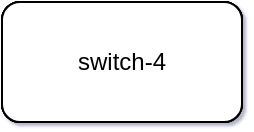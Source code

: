 <mxfile compressed="false" type="device">
    <diagram id="Page-1" name="Page-1">
      <mxGraphModel arrows="1" connect="1" dx="1360" dy="864" fold="1" grid="1" gridSize="10" guides="1" math="0" page="1" pageHeight="1169" pageScale="1" pageWidth="827" shadow="1" tooltips="1">
        <root>
          <mxCell id="0" />   
          <mxCell id="1" parent="0" />
        <object bottom_label="cisco WS-C6509" description="{&#10;    &quot;vlans&quot;: {&#10;        &quot;101&quot;: &quot;test_vlan&quot;,&#10;        &quot;200&quot;: &quot;ProdVMS&quot;&#10;    }&#10;}" id="switch-1" label="switch-1" top_label="10.1.1.1">
      <mxCell parent="1" style="rounded=1;whiteSpace=wrap;html=1;" vertex="1">
          <mxGeometry as="geometry" height="60" width="120" x="200" y="150" />
      </mxCell>
    </object><object bottom_label="cisco WS-C6509" description="{&#10;    &quot;vlans&quot;: {&#10;        &quot;101&quot;: &quot;test_vlan&quot;,&#10;        &quot;200&quot;: &quot;ProdVMS&quot;&#10;    }&#10;}" id="switch-2" label="switch-2" top_label="10.2.2.2">
      <mxCell parent="1" style="rounded=1;whiteSpace=wrap;html=1;" vertex="1">
          <mxGeometry as="geometry" height="60" width="120" x="200" y="150" />
      </mxCell>
    </object><object bottom_label="cisco WS-C3560-48TS" id="switch-3" label="switch-3" top_label="10.3.3.3">
      <mxCell parent="1" style="rounded=1;whiteSpace=wrap;html=1;" vertex="1">
          <mxGeometry as="geometry" height="60" width="120" x="200" y="150" />
      </mxCell>
    </object><object bottom_label="cisco WS-C3560-48TS" id="switch-4" label="switch-4" top_label="10.4.4.4">
      <mxCell parent="1" style="rounded=1;whiteSpace=wrap;html=1;" vertex="1">
          <mxGeometry as="geometry" height="60" width="120" x="200" y="150" />
      </mxCell>
    </object><object description="{&#10;    &quot;switch-1:Ge4/6&quot;: {&#10;        &quot;description&quot;: &quot;switch-2: trunk&quot;,&#10;        &quot;is_l2&quot;: true,&#10;        &quot;l2_mode&quot;: &quot;trunk&quot;,&#10;        &quot;lag_id&quot;: &quot;3&quot;,&#10;        &quot;lag_mode&quot;: &quot;active&quot;,&#10;        &quot;trunk_vlans&quot;: &quot;200,201,202,203,204,205&quot;&#10;    },&#10;    &quot;switch-2:Ge1/5&quot;: {&#10;        &quot;description&quot;: &quot;switch-1: trunk&quot;,&#10;        &quot;is_l2&quot;: true,&#10;        &quot;l2_mode&quot;: &quot;trunk&quot;,&#10;        &quot;lag_id&quot;: &quot;3&quot;,&#10;        &quot;lag_mode&quot;: &quot;active&quot;,&#10;        &quot;trunk_vlans&quot;: &quot;200,201,202,203,204,205&quot;&#10;    }&#10;}" id="0d1e25a0122c562fa9bc515040ed5607" label="" source="switch-1" src_label="Ge4/6" target="switch-2" trgt_label="Ge1/5">
      <mxCell edge="1" parent="1" source="switch-1" style="endArrow=none;" target="switch-2">
          <mxGeometry as="geometry" relative="1" />
      </mxCell>
    </object><object description="{&#10;    &quot;switch-1:Ge4/7&quot;: {&#10;        &quot;description&quot;: &quot;switch-2: trunk&quot;,&#10;        &quot;is_l2&quot;: true,&#10;        &quot;l2_mode&quot;: &quot;trunk&quot;,&#10;        &quot;lag_id&quot;: &quot;3&quot;,&#10;        &quot;lag_mode&quot;: &quot;active&quot;,&#10;        &quot;trunk_vlans&quot;: &quot;200,201,202,203,204,205&quot;&#10;    },&#10;    &quot;switch-2:Ge1/6&quot;: {&#10;        &quot;description&quot;: &quot;switch-1: trunk&quot;,&#10;        &quot;is_l2&quot;: true,&#10;        &quot;l2_mode&quot;: &quot;trunk&quot;,&#10;        &quot;lag_id&quot;: &quot;3&quot;,&#10;        &quot;lag_mode&quot;: &quot;active&quot;,&#10;        &quot;trunk_vlans&quot;: &quot;200,201,202,203,204,205&quot;&#10;    }&#10;}" id="a4c0ec5bee2d93141cf222a02c2430b0" label="" source="switch-1" src_label="Ge4/7" target="switch-2" trgt_label="Ge1/6">
      <mxCell edge="1" parent="1" source="switch-1" style="endArrow=none;" target="switch-2">
          <mxGeometry as="geometry" relative="1" />
      </mxCell>
    </object><object description="{&#10;    &quot;switch-1:Ge1/1&quot;: {&#10;        &quot;description&quot;: &quot;switch-3:Gi0/1&quot;,&#10;        &quot;is_l2&quot;: true,&#10;        &quot;l2_mode&quot;: &quot;trunk&quot;,&#10;        &quot;lag_id&quot;: &quot;11&quot;,&#10;        &quot;lag_mode&quot;: &quot;active&quot;,&#10;        &quot;mtu&quot;: &quot;9216&quot;,&#10;        &quot;trunk_vlans&quot;: &quot;101&quot;&#10;    },&#10;    &quot;switch-3:Ge0/1&quot;: {}&#10;}" id="6c9855a7f657e1b36f49ff33306a96fa" label="" source="switch-1" src_label="Ge1/1" target="switch-3" trgt_label="Ge0/1">
      <mxCell edge="1" parent="1" source="switch-1" style="endArrow=none;" target="switch-3">
          <mxGeometry as="geometry" relative="1" />
      </mxCell>
    </object><object description="{&#10;    &quot;switch-1:Ge1/2&quot;: {&#10;        &quot;description&quot;: &quot;SW4 Routing Peering&quot;,&#10;        &quot;ip&quot;: &quot;10.0.0.1 255.255.255.0&quot;,&#10;        &quot;vrf&quot;: &quot;VRF1&quot;&#10;    },&#10;    &quot;switch-4:Ge0/10&quot;: {}&#10;}" id="1a55473cf64b1d33fe9a470093808d0d" label="" source="switch-1" src_label="Ge1/2" target="switch-4" trgt_label="Ge0/10">
      <mxCell edge="1" parent="1" source="switch-1" style="endArrow=none;" target="switch-4">
          <mxGeometry as="geometry" relative="1" />
      </mxCell>
    </object></root>
      </mxGraphModel>
    </diagram></mxfile>
